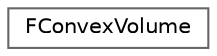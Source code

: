 digraph "Graphical Class Hierarchy"
{
 // INTERACTIVE_SVG=YES
 // LATEX_PDF_SIZE
  bgcolor="transparent";
  edge [fontname=Helvetica,fontsize=10,labelfontname=Helvetica,labelfontsize=10];
  node [fontname=Helvetica,fontsize=10,shape=box,height=0.2,width=0.4];
  rankdir="LR";
  Node0 [id="Node000000",label="FConvexVolume",height=0.2,width=0.4,color="grey40", fillcolor="white", style="filled",URL="$d3/d5e/structFConvexVolume.html",tooltip=" "];
}
